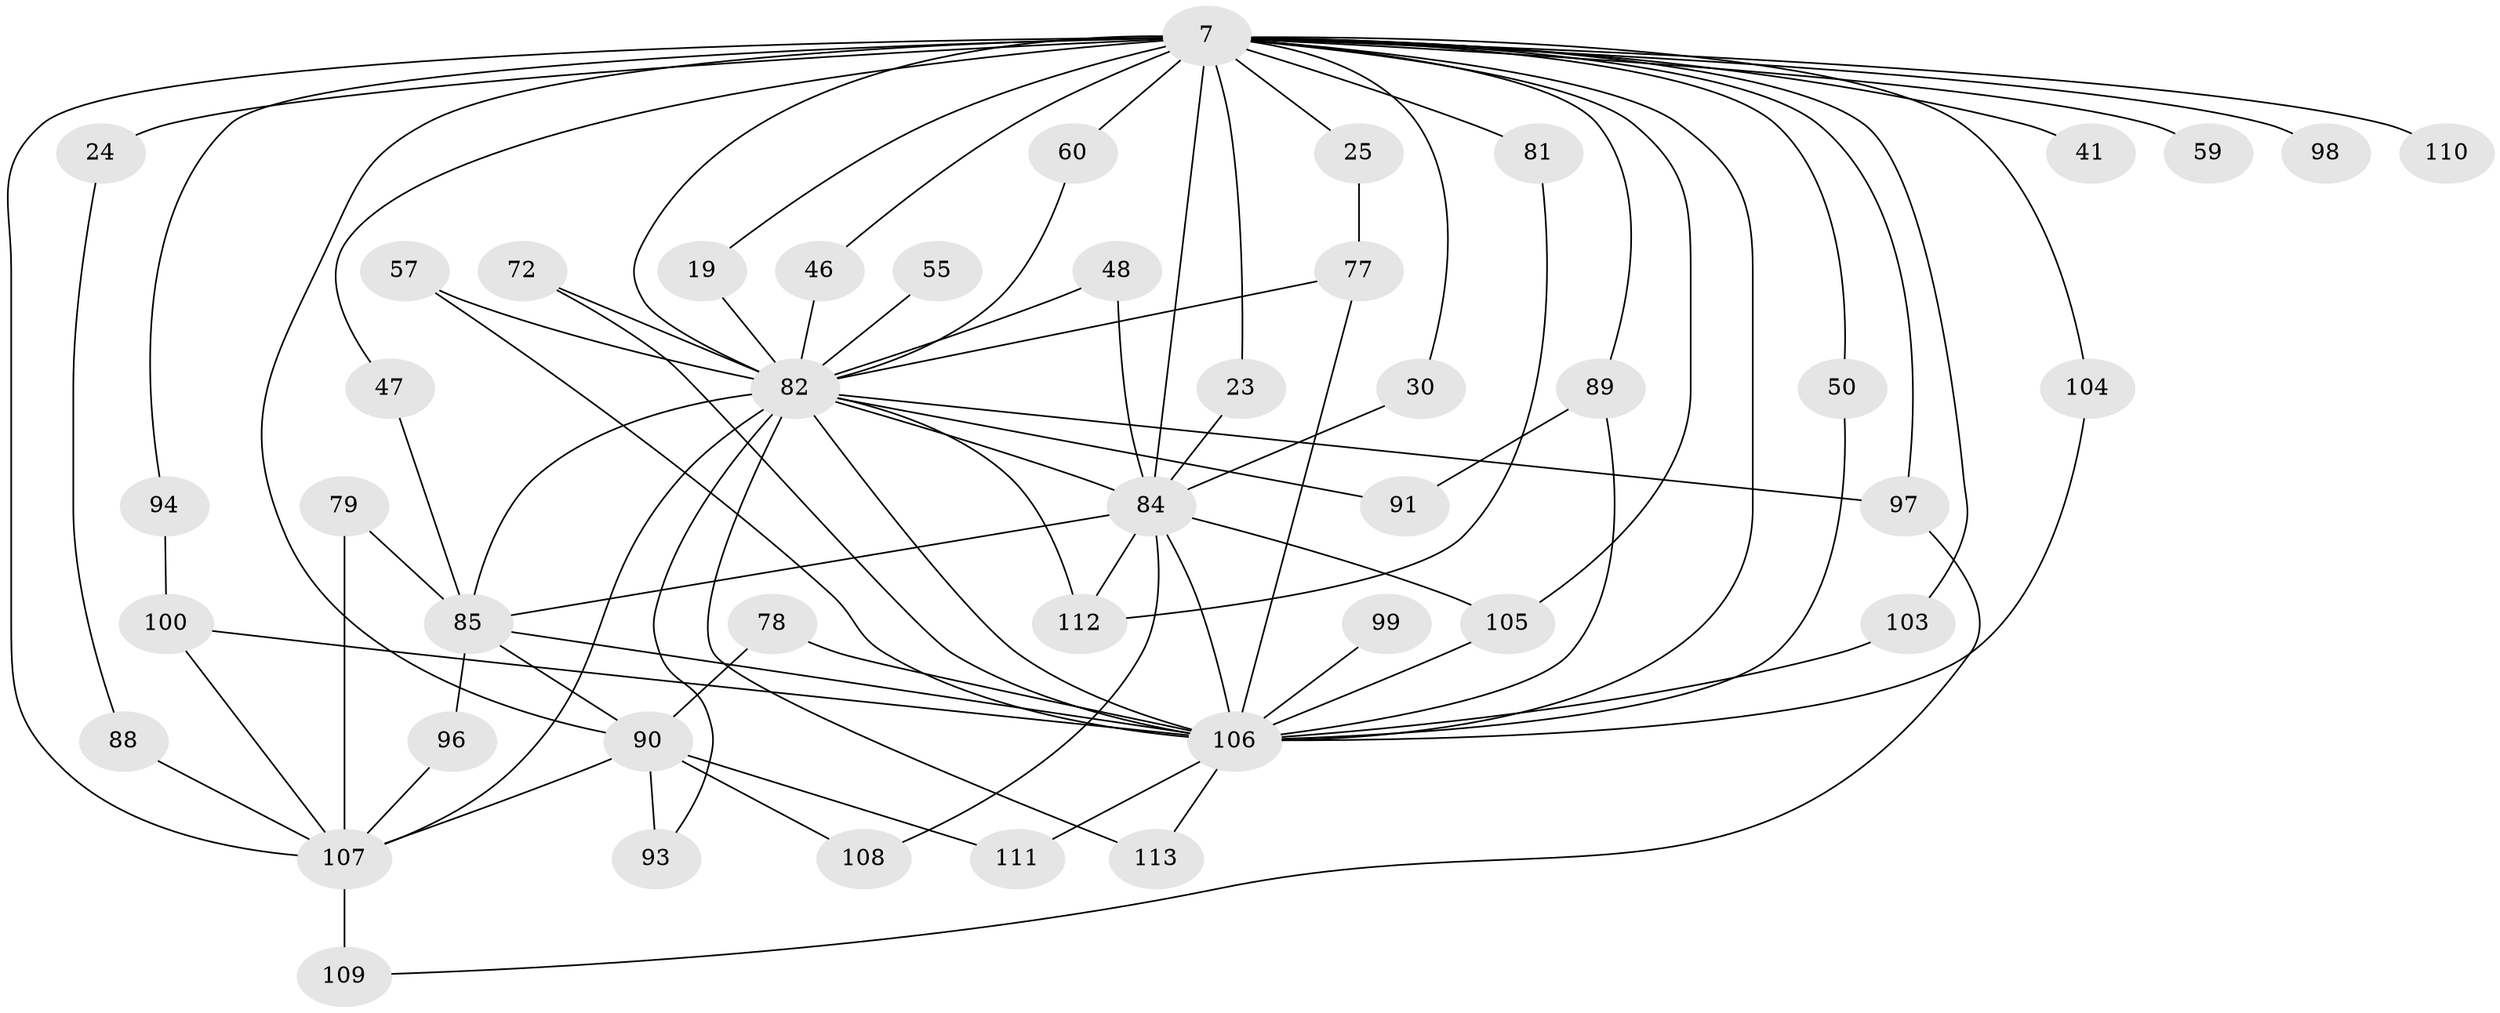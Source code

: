// original degree distribution, {19: 0.017699115044247787, 23: 0.008849557522123894, 27: 0.008849557522123894, 16: 0.008849557522123894, 12: 0.008849557522123894, 26: 0.008849557522123894, 18: 0.008849557522123894, 24: 0.008849557522123894, 25: 0.008849557522123894, 6: 0.035398230088495575, 8: 0.017699115044247787, 5: 0.02654867256637168, 4: 0.10619469026548672, 3: 0.23008849557522124, 2: 0.49557522123893805}
// Generated by graph-tools (version 1.1) at 2025/49/03/04/25 21:49:10]
// undirected, 45 vertices, 84 edges
graph export_dot {
graph [start="1"]
  node [color=gray90,style=filled];
  7 [super="+3+2"];
  19;
  23;
  24;
  25;
  30;
  41;
  46;
  47;
  48;
  50;
  55;
  57 [super="+15+22"];
  59;
  60;
  72 [super="+53"];
  77 [super="+32"];
  78;
  79 [super="+54"];
  81 [super="+42"];
  82 [super="+10+9"];
  84 [super="+21+6"];
  85 [super="+38+67+74+66"];
  88;
  89 [super="+39"];
  90 [super="+27+87"];
  91;
  93;
  94;
  96;
  97;
  98;
  99;
  100 [super="+83"];
  103 [super="+71"];
  104;
  105 [super="+64+69"];
  106 [super="+101+56"];
  107 [super="+63+49+76+102"];
  108;
  109 [super="+34"];
  110;
  111;
  112 [super="+58"];
  113;
  7 -- 23;
  7 -- 24 [weight=2];
  7 -- 25;
  7 -- 41 [weight=2];
  7 -- 46;
  7 -- 82 [weight=10];
  7 -- 98 [weight=2];
  7 -- 104;
  7 -- 106 [weight=10];
  7 -- 110 [weight=2];
  7 -- 19;
  7 -- 97;
  7 -- 47;
  7 -- 59 [weight=2];
  7 -- 89;
  7 -- 81 [weight=3];
  7 -- 94;
  7 -- 30;
  7 -- 103;
  7 -- 50;
  7 -- 60;
  7 -- 84 [weight=6];
  7 -- 105 [weight=2];
  7 -- 107 [weight=9];
  7 -- 90 [weight=5];
  19 -- 82;
  23 -- 84;
  24 -- 88;
  25 -- 77;
  30 -- 84;
  46 -- 82;
  47 -- 85;
  48 -- 82;
  48 -- 84;
  50 -- 106;
  55 -- 82 [weight=2];
  57 -- 106 [weight=2];
  57 -- 82 [weight=2];
  60 -- 82;
  72 -- 82;
  72 -- 106 [weight=2];
  77 -- 106 [weight=2];
  77 -- 82 [weight=4];
  78 -- 106;
  78 -- 90;
  79 -- 85;
  79 -- 107 [weight=3];
  81 -- 112;
  82 -- 85 [weight=7];
  82 -- 91;
  82 -- 97;
  82 -- 93;
  82 -- 112;
  82 -- 113;
  82 -- 84 [weight=7];
  82 -- 107 [weight=10];
  82 -- 106 [weight=8];
  84 -- 105 [weight=3];
  84 -- 108;
  84 -- 85;
  84 -- 112;
  84 -- 106 [weight=5];
  85 -- 96;
  85 -- 106;
  85 -- 90 [weight=2];
  88 -- 107;
  89 -- 91;
  89 -- 106 [weight=2];
  90 -- 93;
  90 -- 108;
  90 -- 111;
  90 -- 107;
  94 -- 100;
  96 -- 107;
  97 -- 109;
  99 -- 106 [weight=2];
  100 -- 106 [weight=2];
  100 -- 107 [weight=2];
  103 -- 106 [weight=2];
  104 -- 106;
  105 -- 106;
  106 -- 111;
  106 -- 113;
  107 -- 109 [weight=2];
}
